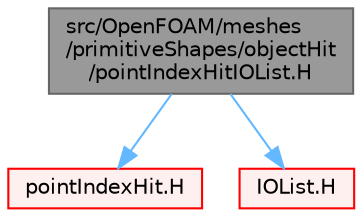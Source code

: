digraph "src/OpenFOAM/meshes/primitiveShapes/objectHit/pointIndexHitIOList.H"
{
 // LATEX_PDF_SIZE
  bgcolor="transparent";
  edge [fontname=Helvetica,fontsize=10,labelfontname=Helvetica,labelfontsize=10];
  node [fontname=Helvetica,fontsize=10,shape=box,height=0.2,width=0.4];
  Node1 [id="Node000001",label="src/OpenFOAM/meshes\l/primitiveShapes/objectHit\l/pointIndexHitIOList.H",height=0.2,width=0.4,color="gray40", fillcolor="grey60", style="filled", fontcolor="black",tooltip=" "];
  Node1 -> Node2 [id="edge1_Node000001_Node000002",color="steelblue1",style="solid",tooltip=" "];
  Node2 [id="Node000002",label="pointIndexHit.H",height=0.2,width=0.4,color="red", fillcolor="#FFF0F0", style="filled",URL="$pointIndexHit_8H.html",tooltip=" "];
  Node1 -> Node104 [id="edge2_Node000001_Node000104",color="steelblue1",style="solid",tooltip=" "];
  Node104 [id="Node000104",label="IOList.H",height=0.2,width=0.4,color="red", fillcolor="#FFF0F0", style="filled",URL="$IOList_8H.html",tooltip=" "];
}
